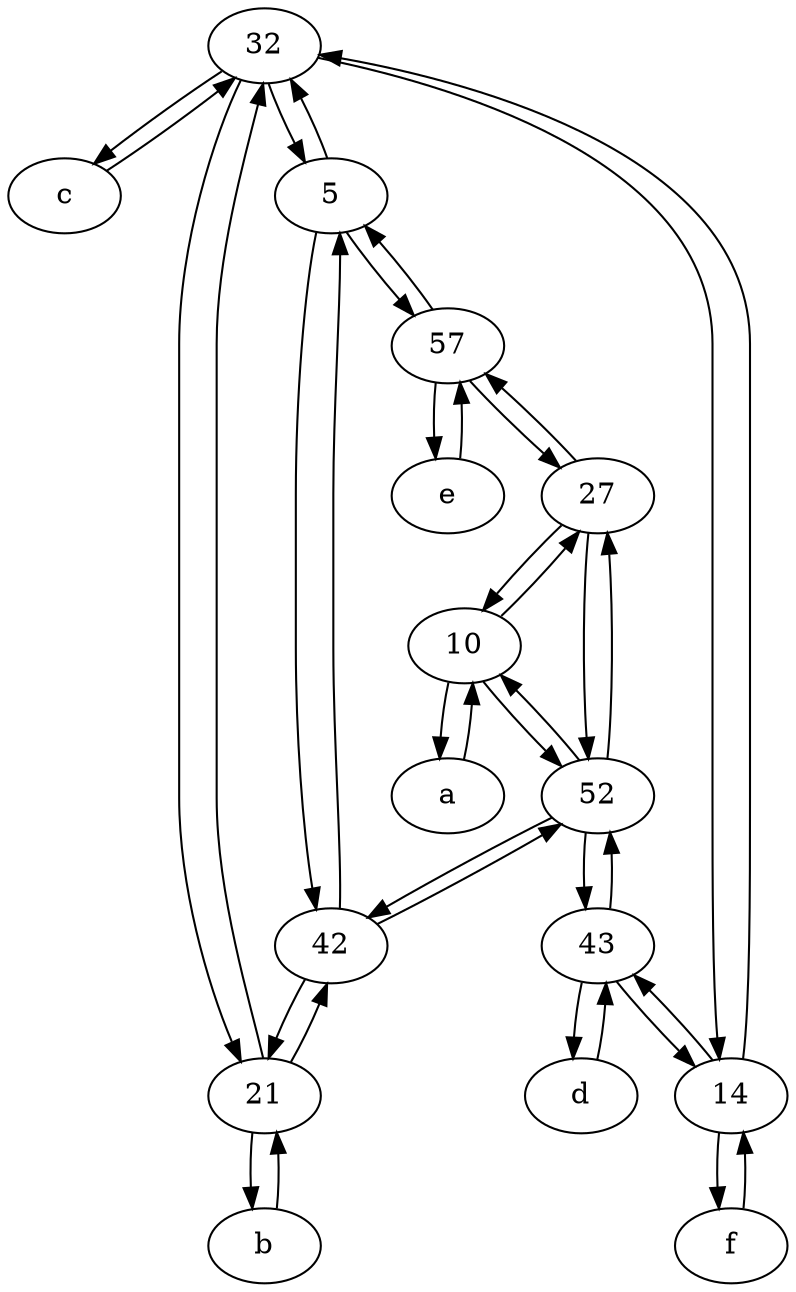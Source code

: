 digraph  {
	32;
	d [pos="20,30!"];
	c [pos="20,10!"];
	43;
	f [pos="15,45!"];
	e [pos="30,50!"];
	a [pos="40,10!"];
	42;
	b [pos="50,20!"];
	57;
	27;
	5;
	52;
	21;
	10;
	14;
	10 -> 52;
	10 -> a;
	42 -> 21;
	42 -> 52;
	14 -> f;
	43 -> 52;
	27 -> 57;
	27 -> 10;
	e -> 57;
	a -> 10;
	32 -> c;
	21 -> b;
	57 -> e;
	5 -> 32;
	f -> 14;
	32 -> 14;
	52 -> 27;
	57 -> 27;
	57 -> 5;
	14 -> 43;
	5 -> 57;
	14 -> 32;
	21 -> 32;
	c -> 32;
	52 -> 42;
	52 -> 10;
	43 -> d;
	32 -> 21;
	5 -> 42;
	d -> 43;
	42 -> 5;
	27 -> 52;
	10 -> 27;
	b -> 21;
	32 -> 5;
	52 -> 43;
	43 -> 14;
	21 -> 42;

	}